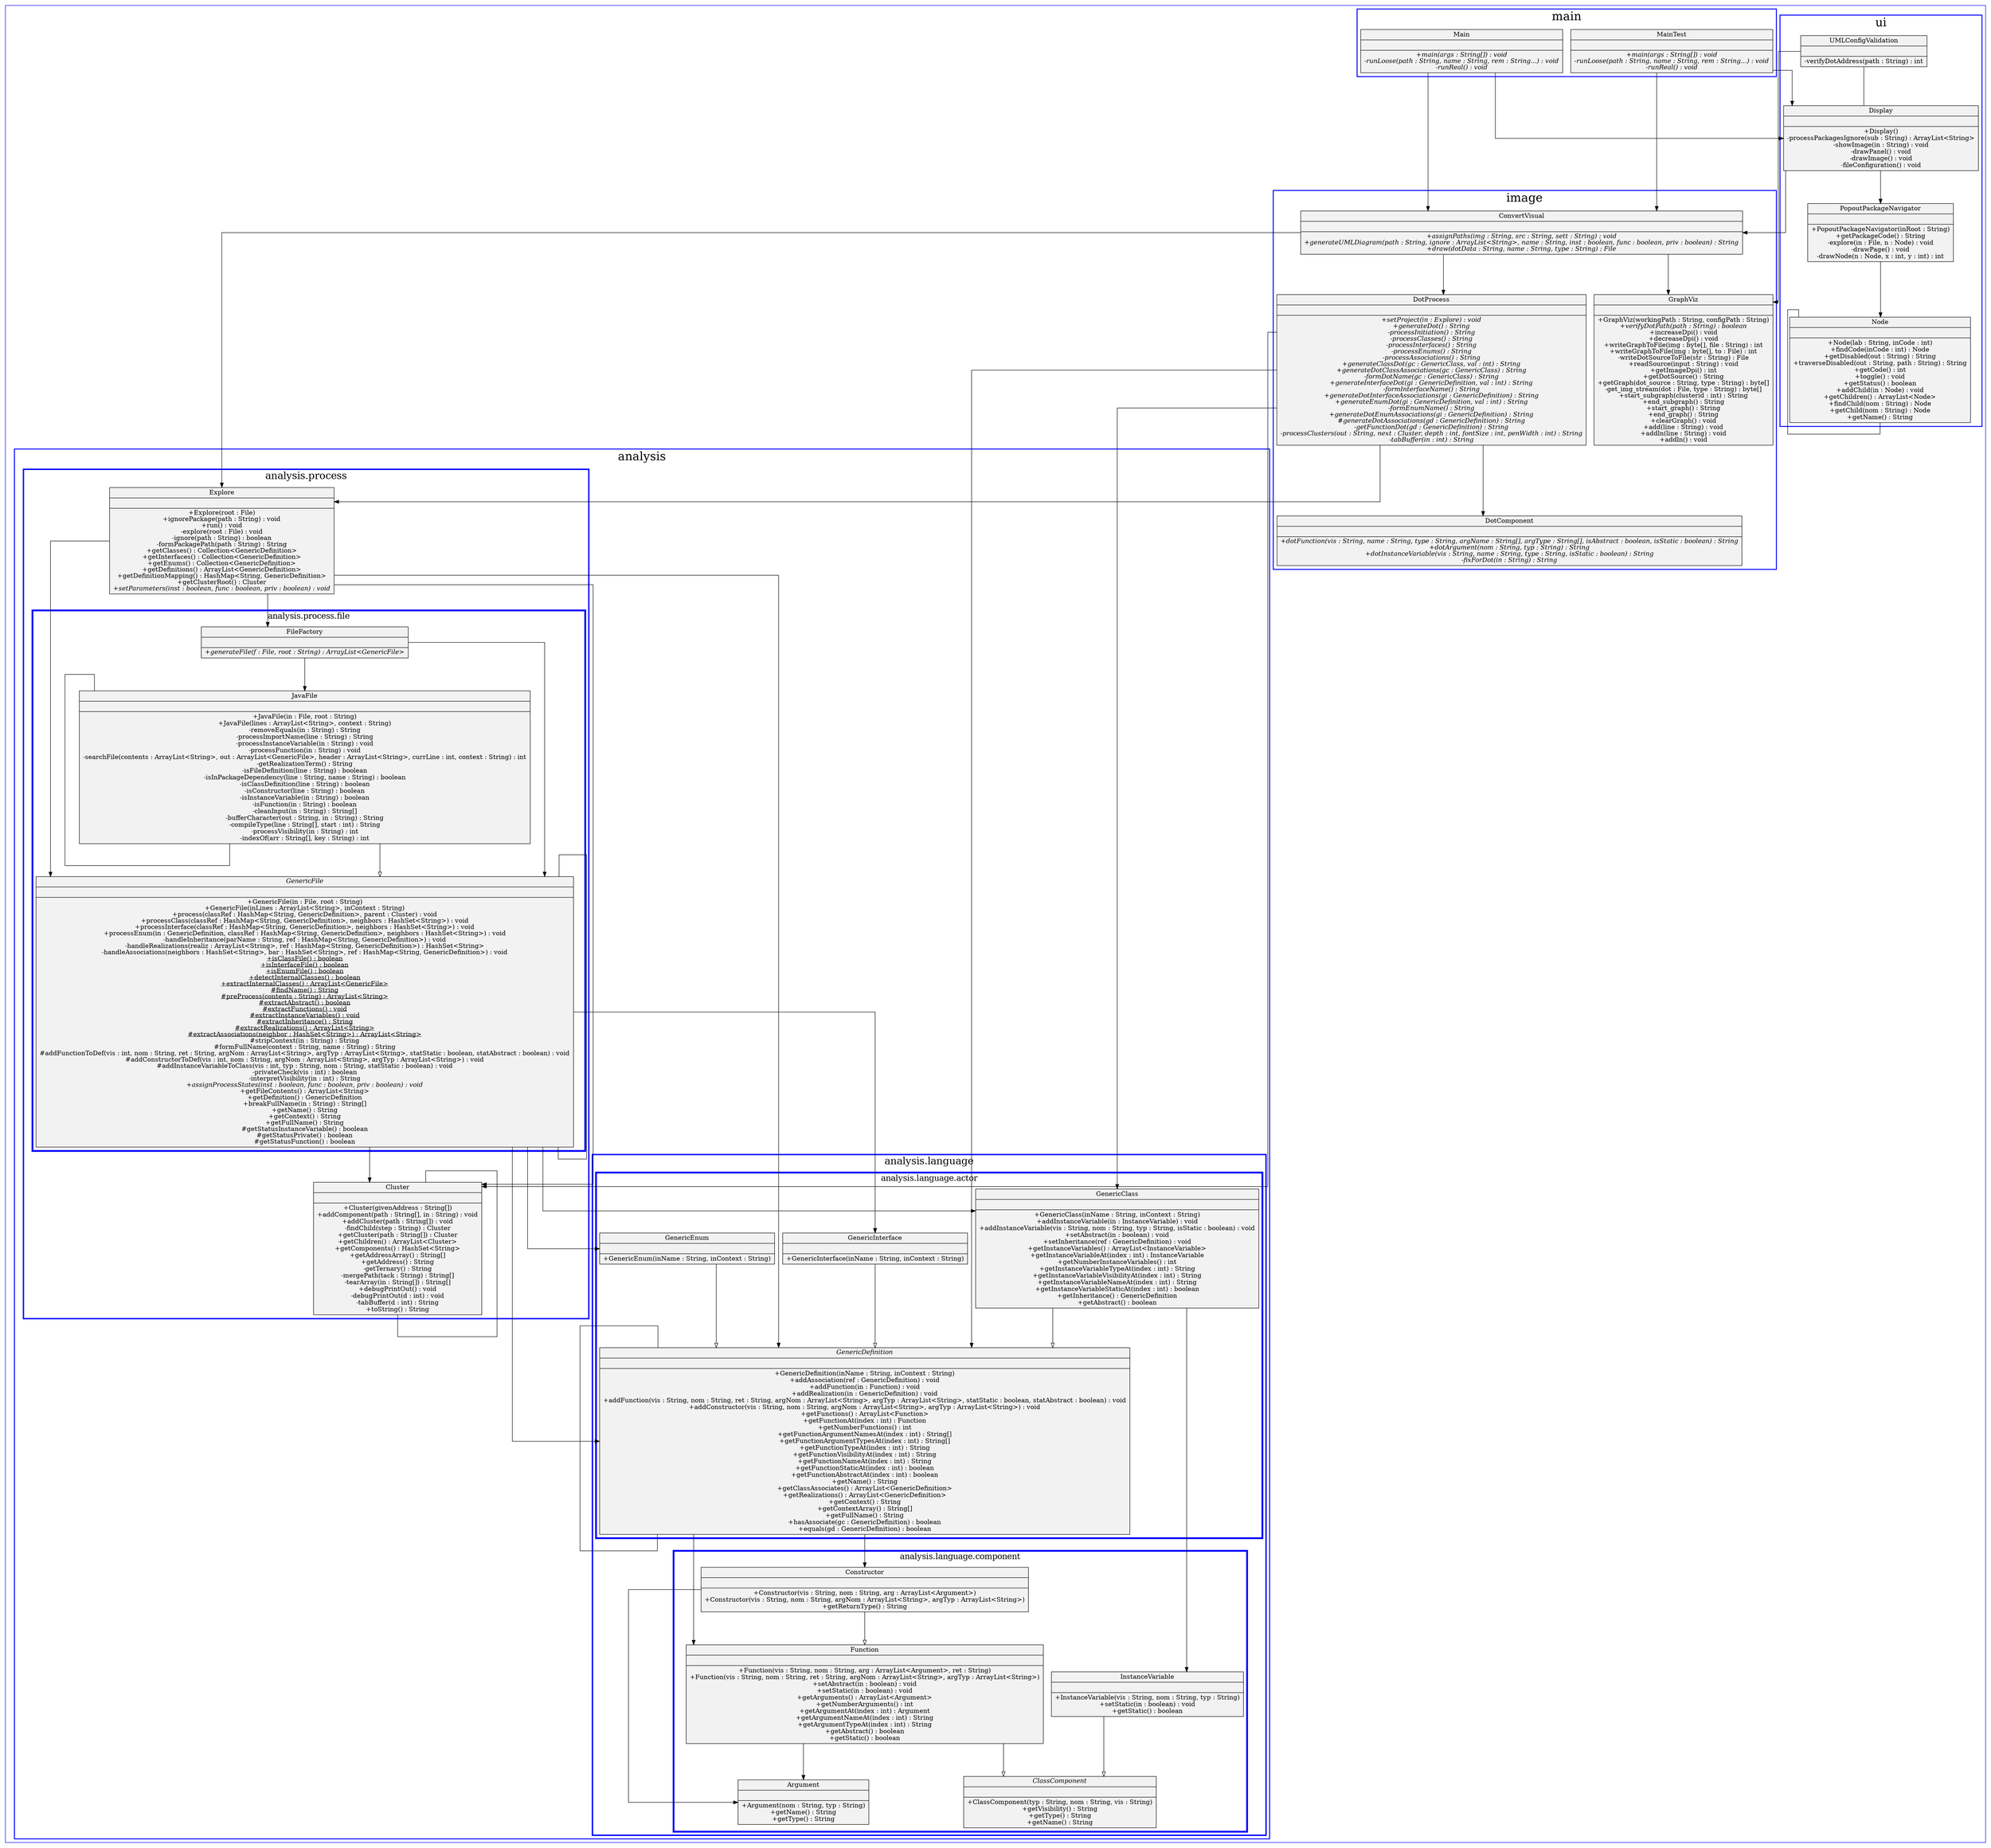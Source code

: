 digraph G {
	node[shape=record,style=filled,fillcolor=gray95];
	edge[concentrate=true];
	graph[splines = ortho, ranksep = 1, ratio = fill, color=blue];
	rankdir = TB;

	n0 [label = <{Function||+Function(vis : String, nom : String, arg : ArrayList&lt;Argument&gt;, ret : String)<BR/>+Function(vis : String, nom : String, ret : String, argNom : ArrayList&lt;String&gt;, argTyp : ArrayList&lt;String&gt;)<BR/>+setAbstract(in : boolean) : void<BR/>+setStatic(in : boolean) : void<BR/>+getArguments() : ArrayList&lt;Argument&gt;<BR/>+getNumberArguments() : int<BR/>+getArgumentAt(index : int) : Argument<BR/>+getArgumentNameAt(index : int) : String<BR/>+getArgumentTypeAt(index : int) : String<BR/>+getAbstract() : boolean<BR/>+getStatic() : boolean}>];
	n1 [label = <{JavaFile||+JavaFile(in : File, root : String)<BR/>+JavaFile(lines : ArrayList&lt;String&gt;, context : String)<BR/>-removeEquals(in : String) : String<BR/>-processImportName(line : String) : String<BR/>-processInstanceVariable(in : String) : void<BR/>-processFunction(in : String) : void<BR/>-searchFile(contents : ArrayList&lt;String&gt;, out : ArrayList&lt;GenericFile&gt;, header : ArrayList&lt;String&gt;, currLine : int, context : String) : int<BR/>-getRealizationTerm() : String<BR/>-isFileDefinition(line : String) : boolean<BR/>-isInPackageDependency(line : String, name : String) : boolean<BR/>-isClassDefinition(line : String) : boolean<BR/>-isConstructor(line : String) : boolean<BR/>-isInstanceVariable(in : String) : boolean<BR/>-isFunction(in : String) : boolean<BR/>-cleanInput(in : String) : String[]<BR/>-bufferCharacter(out : String, in : String) : String<BR/>-compileType(line : String[], start : int) : String<BR/>-processVisibility(in : String) : int<BR/>-indexOf(arr : String[], key : String) : int}>];
	n2 [label = <{ConvertVisual||<i>+assignPaths(img : String, src : String, sett : String) : void</i><BR/><i>+generateUMLDiagram(path : String, ignore : ArrayList&lt;String&gt;, name : String, inst : boolean, func : boolean, priv : boolean) : String</i><BR/><i>+draw(dotData : String, name : String, type : String) : File</i>}>];
	n3 [label = <{PopoutPackageNavigator||+PopoutPackageNavigator(inRoot : String)<BR/>+getPackageCode() : String<BR/>-explore(in : File, n : Node) : void<BR/>-drawPage() : void<BR/>-drawNode(n : Node, x : int, y : int) : int}>];
	n4 [label = <{UMLConfigValidation||-verifyDotAddress(path : String) : int}>];
	n5 [label = <{InstanceVariable||+InstanceVariable(vis : String, nom : String, typ : String)<BR/>+setStatic(in : boolean) : void<BR/>+getStatic() : boolean}>];
	n6 [label = <{Cluster||+Cluster(givenAddress : String[])<BR/>+addComponent(path : String[], in : String) : void<BR/>+addCluster(path : String[]) : void<BR/>-findChild(step : String) : Cluster<BR/>+getCluster(path : String[]) : Cluster<BR/>+getChildren() : ArrayList&lt;Cluster&gt;<BR/>+getComponents() : HashSet&lt;String&gt;<BR/>+getAddressArray() : String[]<BR/>+getAddress() : String<BR/>-getTernary() : String<BR/>-mergePath(tack : String) : String[]<BR/>-tearArray(in : String[]) : String[]<BR/>+debugPrintOut() : void<BR/>-debugPrintOut(d : int) : void<BR/>-tabBuffer(d : int) : String<BR/>+toString() : String}>];
	n7 [label = <{DotProcess||<i>+setProject(in : Explore) : void</i><BR/><i>+generateDot() : String</i><BR/><i>-processInitiation() : String</i><BR/><i>-processClasses() : String</i><BR/><i>-processInterfaces() : String</i><BR/><i>-processEnums() : String</i><BR/><i>-processAssociations() : String</i><BR/><i>+generateClassDot(gc : GenericClass, val : int) : String</i><BR/><i>+generateDotClassAssociations(gc : GenericClass) : String</i><BR/><i>-formDotName(gc : GenericClass) : String</i><BR/><i>+generateInterfaceDot(gi : GenericDefinition, val : int) : String</i><BR/><i>-formInterfaceName() : String</i><BR/><i>+generateDotInterfaceAssociations(gi : GenericDefinition) : String</i><BR/><i>+generateEnumDot(gi : GenericDefinition, val : int) : String</i><BR/><i>-formEnumName() : String</i><BR/><i>+generateDotEnumAssociations(gi : GenericDefinition) : String</i><BR/><i>#generateDotAssociations(gd : GenericDefinition) : String</i><BR/><i>-getFunctionDot(gd : GenericDefinition) : String</i><BR/><i>-processClusters(out : String, next : Cluster, depth : int, fontSize : int, penWidth : int) : String</i><BR/><i>-tabBuffer(in : int) : String</i>}>];
	n8 [label = <{GenericInterface||+GenericInterface(inName : String, inContext : String)}>];
	n9 [label = <{Argument||+Argument(nom : String, typ : String)<BR/>+getName() : String<BR/>+getType() : String}>];
	n10 [label = <{DotComponent||<i>+dotFunction(vis : String, name : String, type : String, argName : String[], argType : String[], isAbstract : boolean, isStatic : boolean) : String</i><BR/><i>+dotArgument(nom : String, typ : String) : String</i><BR/><i>+dotInstanceVariable(vis : String, name : String, type : String, isStatic : boolean) : String</i><BR/><i>-fixForDot(in : String) : String</i>}>];
	n11 [label = <{<i>GenericFile</i>||+GenericFile(in : File, root : String)<BR/>+GenericFile(inLines : ArrayList&lt;String&gt;, inContext : String)<BR/>+process(classRef : HashMap&lt;String, GenericDefinition&gt;, parent : Cluster) : void<BR/>+processClass(classRef : HashMap&lt;String, GenericDefinition&gt;, neighbors : HashSet&lt;String&gt;) : void<BR/>+processInterface(classRef : HashMap&lt;String, GenericDefinition&gt;, neighbors : HashSet&lt;String&gt;) : void<BR/>+processEnum(in : GenericDefinition, classRef : HashMap&lt;String, GenericDefinition&gt;, neighbors : HashSet&lt;String&gt;) : void<BR/>-handleInheritance(parName : String, ref : HashMap&lt;String, GenericDefinition&gt;) : void<BR/>-handleRealizations(realiz : ArrayList&lt;String&gt;, ref : HashMap&lt;String, GenericDefinition&gt;) : HashSet&lt;String&gt;<BR/>-handleAssociations(neighbors : HashSet&lt;String&gt;, bar : HashSet&lt;String&gt;, ref : HashMap&lt;String, GenericDefinition&gt;) : void<BR/><u>+isClassFile() : boolean</u><BR/><u>+isInterfaceFile() : boolean</u><BR/><u>+isEnumFile() : boolean</u><BR/><u>+detectInternalClasses() : boolean</u><BR/><u>+extractInternalClasses() : ArrayList&lt;GenericFile&gt;</u><BR/><u>#findName() : String</u><BR/><u>#preProcess(contents : String) : ArrayList&lt;String&gt;</u><BR/><u>#extractAbstract() : boolean</u><BR/><u>#extractFunctions() : void</u><BR/><u>#extractInstanceVariables() : void</u><BR/><u>#extractInheritance() : String</u><BR/><u>#extractRealizations() : ArrayList&lt;String&gt;</u><BR/><u>#extractAssociations(neighbor : HashSet&lt;String&gt;) : ArrayList&lt;String&gt;</u><BR/>#stripContext(in : String) : String<BR/>#formFullName(context : String, name : String) : String<BR/>#addFunctionToDef(vis : int, nom : String, ret : String, argNom : ArrayList&lt;String&gt;, argTyp : ArrayList&lt;String&gt;, statStatic : boolean, statAbstract : boolean) : void<BR/>#addConstructorToDef(vis : int, nom : String, argNom : ArrayList&lt;String&gt;, argTyp : ArrayList&lt;String&gt;) : void<BR/>#addInstanceVariableToClass(vis : int, typ : String, nom : String, statStatic : boolean) : void<BR/>-privateCheck(vis : int) : boolean<BR/>-interpretVisibility(in : int) : String<BR/><i>+assignProcessStates(inst : boolean, func : boolean, priv : boolean) : void</i><BR/>+getFileContents() : ArrayList&lt;String&gt;<BR/>+getDefinition() : GenericDefinition<BR/>+breakFullName(in : String) : String[]<BR/>+getName() : String<BR/>+getContext() : String<BR/>+getFullName() : String<BR/>#getStatusInstanceVariable() : boolean<BR/>#getStatusPrivate() : boolean<BR/>#getStatusFunction() : boolean}>];
	n12 [label = <{Display||+Display()<BR/>-processPackagesIgnore(sub : String) : ArrayList&lt;String&gt;<BR/>-showImage(in : String) : void<BR/>-drawPanel() : void<BR/>-drawImage() : void<BR/>-fileConfiguration() : void}>];
	n13 [label = <{Constructor||+Constructor(vis : String, nom : String, arg : ArrayList&lt;Argument&gt;)<BR/>+Constructor(vis : String, nom : String, argNom : ArrayList&lt;String&gt;, argTyp : ArrayList&lt;String&gt;)<BR/>+getReturnType() : String}>];
	n14 [label = <{GraphViz||+GraphViz(workingPath : String, configPath : String)<BR/><i>+verifyDotPath(path : String) : boolean</i><BR/>+increaseDpi() : void<BR/>+decreaseDpi() : void<BR/>+writeGraphToFile(img : byte[], file : String) : int<BR/>+writeGraphToFile(img : byte[], to : File) : int<BR/>-writeDotSourceToFile(str : String) : File<BR/>+readSource(input : String) : void<BR/>+getImageDpi() : int<BR/>+getDotSource() : String<BR/>+getGraph(dot_source : String, type : String) : byte[]<BR/>-get_img_stream(dot : File, type : String) : byte[]<BR/>+start_subgraph(clusterid : int) : String<BR/>+end_subgraph() : String<BR/>+start_graph() : String<BR/>+end_graph() : String<BR/>+clearGraph() : void<BR/>+add(line : String) : void<BR/>+addln(line : String) : void<BR/>+addln() : void}>];
	n15 [label = <{GenericEnum||+GenericEnum(inName : String, inContext : String)}>];
	n16 [label = <{GenericClass||+GenericClass(inName : String, inContext : String)<BR/>+addInstanceVariable(in : InstanceVariable) : void<BR/>+addInstanceVariable(vis : String, nom : String, typ : String, isStatic : boolean) : void<BR/>+setAbstract(in : boolean) : void<BR/>+setInheritance(ref : GenericDefinition) : void<BR/>+getInstanceVariables() : ArrayList&lt;InstanceVariable&gt;<BR/>+getInstanceVariableAt(index : int) : InstanceVariable<BR/>+getNumberInstanceVariables() : int<BR/>+getInstanceVariableTypeAt(index : int) : String<BR/>+getInstanceVariableVisibilityAt(index : int) : String<BR/>+getInstanceVariableNameAt(index : int) : String<BR/>+getInstanceVariableStaticAt(index : int) : boolean<BR/>+getInheritance() : GenericDefinition<BR/>+getAbstract() : boolean}>];
	n17 [label = <{<i>ClassComponent</i>||+ClassComponent(typ : String, nom : String, vis : String)<BR/>+getVisibility() : String<BR/>+getType() : String<BR/>+getName() : String}>];
	n18 [label = <{FileFactory||<i>+generateFile(f : File, root : String) : ArrayList&lt;GenericFile&gt;</i>}>];
	n19 [label = <{Main||<i>+main(args : String[]) : void</i><BR/><i>-runLoose(path : String, name : String, rem : String...) : void</i><BR/><i>-runReal() : void</i>}>];
	n20 [label = <{Node||+Node(lab : String, inCode : int)<BR/>+findCode(inCode : int) : Node<BR/>+getDisabled(out : String) : String<BR/>+traverseDisabled(out : String, path : String) : String<BR/>+getCode() : int<BR/>+toggle() : void<BR/>+getStatus() : boolean<BR/>+addChild(in : Node) : void<BR/>+getChildren() : ArrayList&lt;Node&gt;<BR/>+findChild(nom : String) : Node<BR/>+getChild(nom : String) : Node<BR/>+getName() : String}>];
	n21 [label = <{<i>GenericDefinition</i>||+GenericDefinition(inName : String, inContext : String)<BR/>+addAssociation(ref : GenericDefinition) : void<BR/>+addFunction(in : Function) : void<BR/>+addRealization(in : GenericDefinition) : void<BR/>+addFunction(vis : String, nom : String, ret : String, argNom : ArrayList&lt;String&gt;, argTyp : ArrayList&lt;String&gt;, statStatic : boolean, statAbstract : boolean) : void<BR/>+addConstructor(vis : String, nom : String, argNom : ArrayList&lt;String&gt;, argTyp : ArrayList&lt;String&gt;) : void<BR/>+getFunctions() : ArrayList&lt;Function&gt;<BR/>+getFunctionAt(index : int) : Function<BR/>+getNumberFunctions() : int<BR/>+getFunctionArgumentNamesAt(index : int) : String[]<BR/>+getFunctionArgumentTypesAt(index : int) : String[]<BR/>+getFunctionTypeAt(index : int) : String<BR/>+getFunctionVisibilityAt(index : int) : String<BR/>+getFunctionNameAt(index : int) : String<BR/>+getFunctionStaticAt(index : int) : boolean<BR/>+getFunctionAbstractAt(index : int) : boolean<BR/>+getName() : String<BR/>+getClassAssociates() : ArrayList&lt;GenericDefinition&gt;<BR/>+getRealizations() : ArrayList&lt;GenericDefinition&gt;<BR/>+getContext() : String<BR/>+getContextArray() : String[]<BR/>+getFullName() : String<BR/>+hasAssociate(gc : GenericDefinition) : boolean<BR/>+equals(gd : GenericDefinition) : boolean}>];
	n22 [label = <{Explore||+Explore(root : File)<BR/>+ignorePackage(path : String) : void<BR/>+run() : void<BR/>-explore(root : File) : void<BR/>-ignore(path : String) : boolean<BR/>-formPackagePath(path : String) : String<BR/>+getClasses() : Collection&lt;GenericDefinition&gt;<BR/>+getInterfaces() : Collection&lt;GenericDefinition&gt;<BR/>+getEnums() : Collection&lt;GenericDefinition&gt;<BR/>+getDefinitions() : ArrayList&lt;GenericDefinition&gt;<BR/>+getDefinitionMapping() : HashMap&lt;String, GenericDefinition&gt;<BR/>+getClusterRoot() : Cluster<BR/><i>+setParameters(inst : boolean, func : boolean, priv : boolean) : void</i>}>];
	n23 [label = <{MainTest||<i>+main(args : String[]) : void</i><BR/><i>-runLoose(path : String, name : String, rem : String...) : void</i><BR/><i>-runReal() : void</i>}>];
	subgraph cluster_{
		label = "";
		fontsize = 30;
		penwidth = 1;
		subgraph cluster_analysis{
			label = "analysis";
			fontsize = 26;
			penwidth = 2;
			subgraph cluster_analysis_language{
				label = "analysis.language";
				fontsize = 22;
				penwidth = 3;
				subgraph cluster_analysis_language_actor{
					label = "analysis.language.actor";
					fontsize = 18;
					penwidth = 4;
					n15;
					n16;
					n8;
					n21;
				}
				subgraph cluster_analysis_language_component{
					label = "analysis.language.component";
					fontsize = 18;
					penwidth = 4;
					n0;
					n13;
					n17;
					n5;
					n9;
				}
			}
			subgraph cluster_analysis_process{
				label = "analysis.process";
				fontsize = 22;
				penwidth = 3;
				n6;
				n22;
				subgraph cluster_analysis_process_file{
					label = "analysis.process.file";
					fontsize = 18;
					penwidth = 4;
					n11;
					n1;
					n18;
				}
			}
		}
		subgraph cluster_image{
			label = "image";
			fontsize = 26;
			penwidth = 2;
			n2;
			n14;
			n7;
			n10;
		}
		subgraph cluster_main{
			label = "main";
			fontsize = 26;
			penwidth = 2;
			n19;
			n23;
		}
		subgraph cluster_ui{
			label = "ui";
			fontsize = 26;
			penwidth = 2;
			n12;
			n3;
			n4;
			n20;
		}
	}
	n0 -> n17[arrowhead=onormal];
	n0 -> n9[arrowhead=normal];
	n1 -> n11[arrowhead=onormal];
	n1 -> n1[arrowhead=none];
	n2 -> n22[arrowhead=normal];
	n2 -> n7[arrowhead=normal];
	n2 -> n14[arrowhead=normal];
	n3 -> n20[arrowhead=normal];
	n4 -> n14[arrowhead=normal];
	n4 -> n12[arrowhead=none];
	n5 -> n17[arrowhead=onormal];
	n6 -> n6[arrowhead=none];
	n7 -> n16[arrowhead=normal];
	n7 -> n21[arrowhead=normal];
	n7 -> n6[arrowhead=normal];
	n7 -> n22[arrowhead=normal];
	n7 -> n10[arrowhead=normal];
	n8 -> n21[arrowhead=onormal];
	n11 -> n16[arrowhead=normal];
	n11 -> n21[arrowhead=normal];
	n11 -> n15[arrowhead=normal];
	n11 -> n8[arrowhead=normal];
	n11 -> n6[arrowhead=normal];
	n11 -> n11[arrowhead=none];
	n12 -> n2[arrowhead=normal];
	n12 -> n3[arrowhead=normal];
	n13 -> n0[arrowhead=onormal];
	n13 -> n9[arrowhead=normal];
	n15 -> n21[arrowhead=onormal];
	n16 -> n21[arrowhead=onormal];
	n16 -> n5[arrowhead=normal];
	n18 -> n11[arrowhead=normal];
	n18 -> n1[arrowhead=normal];
	n19 -> n2[arrowhead=normal];
	n19 -> n12[arrowhead=normal];
	n20 -> n20[arrowhead=none];
	n21 -> n13[arrowhead=normal];
	n21 -> n0[arrowhead=normal];
	n21 -> n21[arrowhead=none];
	n22 -> n21[arrowhead=normal];
	n22 -> n18[arrowhead=normal];
	n22 -> n11[arrowhead=normal];
	n22 -> n6[arrowhead=normal];
	n23 -> n2[arrowhead=normal];
	n23 -> n12[arrowhead=normal];

}